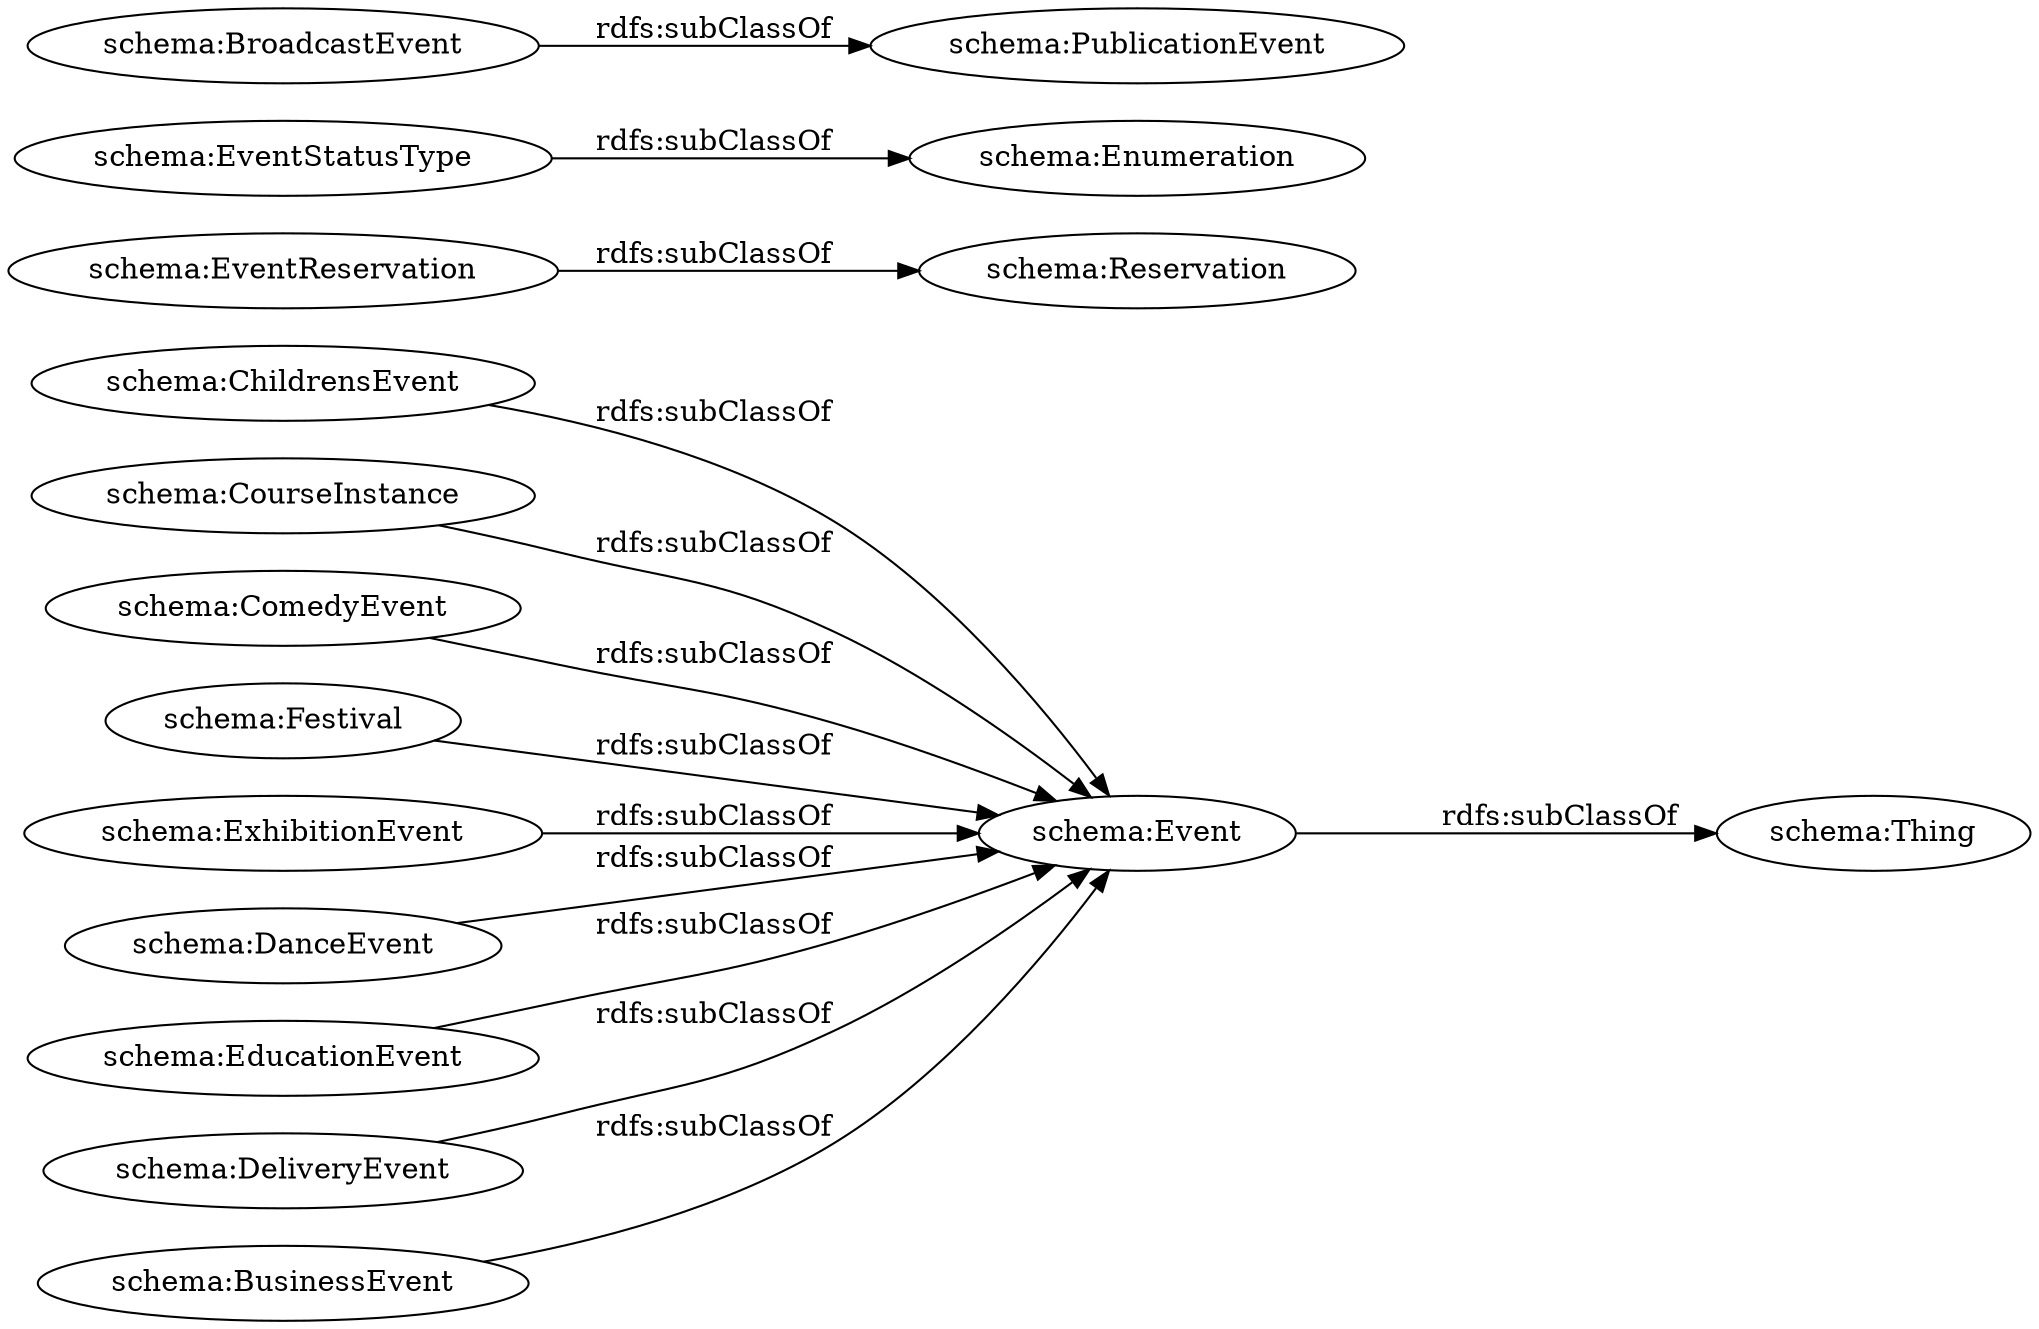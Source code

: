 digraph ar2dtool_diagram { 
rankdir=LR;
size="1000"
	"schema:ChildrensEvent" -> "schema:Event" [ label = "rdfs:subClassOf" ];
	"schema:CourseInstance" -> "schema:Event" [ label = "rdfs:subClassOf" ];
	"schema:ComedyEvent" -> "schema:Event" [ label = "rdfs:subClassOf" ];
	"schema:Festival" -> "schema:Event" [ label = "rdfs:subClassOf" ];
	"schema:ExhibitionEvent" -> "schema:Event" [ label = "rdfs:subClassOf" ];
	"schema:DanceEvent" -> "schema:Event" [ label = "rdfs:subClassOf" ];
	"schema:EventReservation" -> "schema:Reservation" [ label = "rdfs:subClassOf" ];
	"schema:Event" -> "schema:Thing" [ label = "rdfs:subClassOf" ];
	"schema:EventStatusType" -> "schema:Enumeration" [ label = "rdfs:subClassOf" ];
	"schema:EducationEvent" -> "schema:Event" [ label = "rdfs:subClassOf" ];
	"schema:DeliveryEvent" -> "schema:Event" [ label = "rdfs:subClassOf" ];
	"schema:BusinessEvent" -> "schema:Event" [ label = "rdfs:subClassOf" ];
	"schema:BroadcastEvent" -> "schema:PublicationEvent" [ label = "rdfs:subClassOf" ];

}
